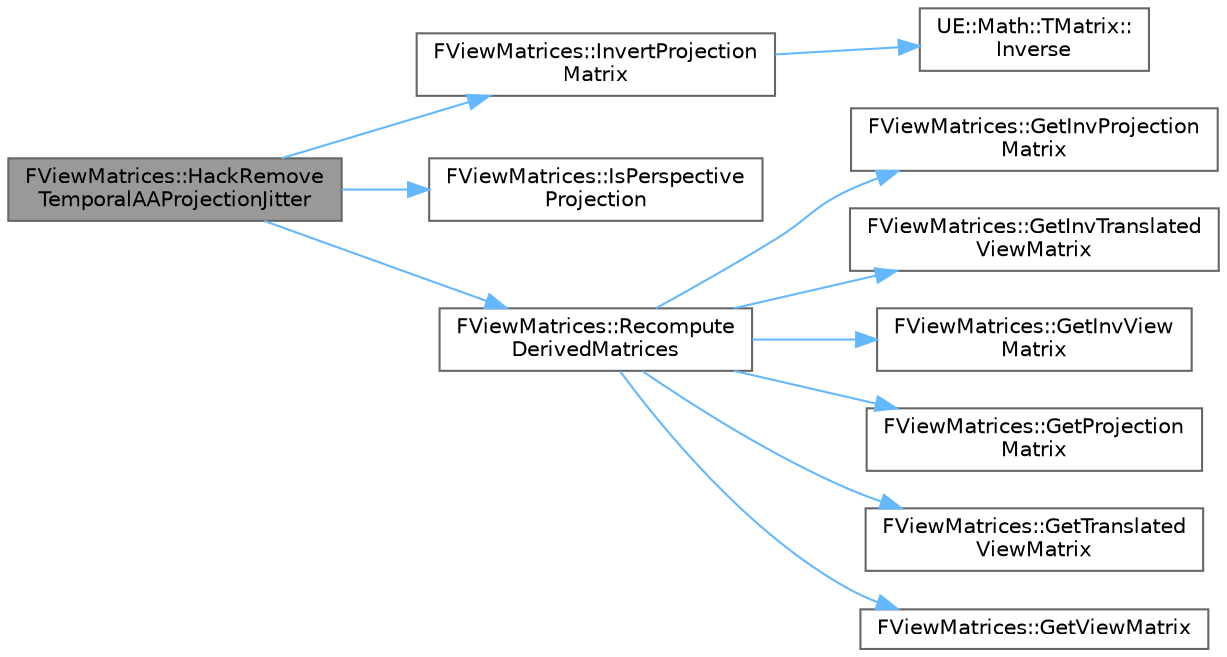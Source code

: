 digraph "FViewMatrices::HackRemoveTemporalAAProjectionJitter"
{
 // INTERACTIVE_SVG=YES
 // LATEX_PDF_SIZE
  bgcolor="transparent";
  edge [fontname=Helvetica,fontsize=10,labelfontname=Helvetica,labelfontsize=10];
  node [fontname=Helvetica,fontsize=10,shape=box,height=0.2,width=0.4];
  rankdir="LR";
  Node1 [id="Node000001",label="FViewMatrices::HackRemove\lTemporalAAProjectionJitter",height=0.2,width=0.4,color="gray40", fillcolor="grey60", style="filled", fontcolor="black",tooltip=" "];
  Node1 -> Node2 [id="edge1_Node000001_Node000002",color="steelblue1",style="solid",tooltip=" "];
  Node2 [id="Node000002",label="FViewMatrices::InvertProjection\lMatrix",height=0.2,width=0.4,color="grey40", fillcolor="white", style="filled",URL="$d4/da9/structFViewMatrices.html#a97090fc94733517b529d931528f07f12",tooltip=" "];
  Node2 -> Node3 [id="edge2_Node000002_Node000003",color="steelblue1",style="solid",tooltip=" "];
  Node3 [id="Node000003",label="UE::Math::TMatrix::\lInverse",height=0.2,width=0.4,color="grey40", fillcolor="white", style="filled",URL="$d6/d69/structUE_1_1Math_1_1TMatrix.html#a0d62892773810b2d138b0ad8b198f9d6",tooltip="Get the inverse of this matrix."];
  Node1 -> Node4 [id="edge3_Node000001_Node000004",color="steelblue1",style="solid",tooltip=" "];
  Node4 [id="Node000004",label="FViewMatrices::IsPerspective\lProjection",height=0.2,width=0.4,color="grey40", fillcolor="white", style="filled",URL="$d4/da9/structFViewMatrices.html#a506437fd1f3f2a3a8d14329902872835",tooltip=" "];
  Node1 -> Node5 [id="edge4_Node000001_Node000005",color="steelblue1",style="solid",tooltip=" "];
  Node5 [id="Node000005",label="FViewMatrices::Recompute\lDerivedMatrices",height=0.2,width=0.4,color="grey40", fillcolor="white", style="filled",URL="$d4/da9/structFViewMatrices.html#afa5b0e2ebbd02ae0b70ae1bec8cb7b1a",tooltip=" "];
  Node5 -> Node6 [id="edge5_Node000005_Node000006",color="steelblue1",style="solid",tooltip=" "];
  Node6 [id="Node000006",label="FViewMatrices::GetInvProjection\lMatrix",height=0.2,width=0.4,color="grey40", fillcolor="white", style="filled",URL="$d4/da9/structFViewMatrices.html#a49f0efa52dc101ef62dfab7623fc87ff",tooltip=" "];
  Node5 -> Node7 [id="edge6_Node000005_Node000007",color="steelblue1",style="solid",tooltip=" "];
  Node7 [id="Node000007",label="FViewMatrices::GetInvTranslated\lViewMatrix",height=0.2,width=0.4,color="grey40", fillcolor="white", style="filled",URL="$d4/da9/structFViewMatrices.html#ac724e03fc7c38d49f2d20c4b22a5971d",tooltip=" "];
  Node5 -> Node8 [id="edge7_Node000005_Node000008",color="steelblue1",style="solid",tooltip=" "];
  Node8 [id="Node000008",label="FViewMatrices::GetInvView\lMatrix",height=0.2,width=0.4,color="grey40", fillcolor="white", style="filled",URL="$d4/da9/structFViewMatrices.html#ad75ced5933cfc75632cb83e5ab530af7",tooltip=" "];
  Node5 -> Node9 [id="edge8_Node000005_Node000009",color="steelblue1",style="solid",tooltip=" "];
  Node9 [id="Node000009",label="FViewMatrices::GetProjection\lMatrix",height=0.2,width=0.4,color="grey40", fillcolor="white", style="filled",URL="$d4/da9/structFViewMatrices.html#a80734ccb4ccb499cdc7ca53d2688eeb4",tooltip=" "];
  Node5 -> Node10 [id="edge9_Node000005_Node000010",color="steelblue1",style="solid",tooltip=" "];
  Node10 [id="Node000010",label="FViewMatrices::GetTranslated\lViewMatrix",height=0.2,width=0.4,color="grey40", fillcolor="white", style="filled",URL="$d4/da9/structFViewMatrices.html#a8e89b2bcc54da4fb6ba857300bb833e7",tooltip=" "];
  Node5 -> Node11 [id="edge10_Node000005_Node000011",color="steelblue1",style="solid",tooltip=" "];
  Node11 [id="Node000011",label="FViewMatrices::GetViewMatrix",height=0.2,width=0.4,color="grey40", fillcolor="white", style="filled",URL="$d4/da9/structFViewMatrices.html#a9766af9ceb154cbd9340cf86fc33d67b",tooltip=" "];
}
